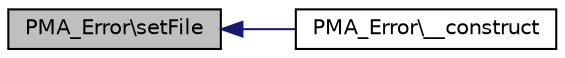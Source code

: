 digraph G
{
  edge [fontname="Helvetica",fontsize="10",labelfontname="Helvetica",labelfontsize="10"];
  node [fontname="Helvetica",fontsize="10",shape=record];
  rankdir="LR";
  Node1 [label="PMA_Error\\setFile",height=0.2,width=0.4,color="black", fillcolor="grey75", style="filled" fontcolor="black"];
  Node1 -> Node2 [dir="back",color="midnightblue",fontsize="10",style="solid",fontname="Helvetica"];
  Node2 [label="PMA_Error\\__construct",height=0.2,width=0.4,color="black", fillcolor="white", style="filled",URL="$classPMA__Error.html#a15c7f78b17b9e8f597b4fdd566747130",tooltip="Constructor."];
}
